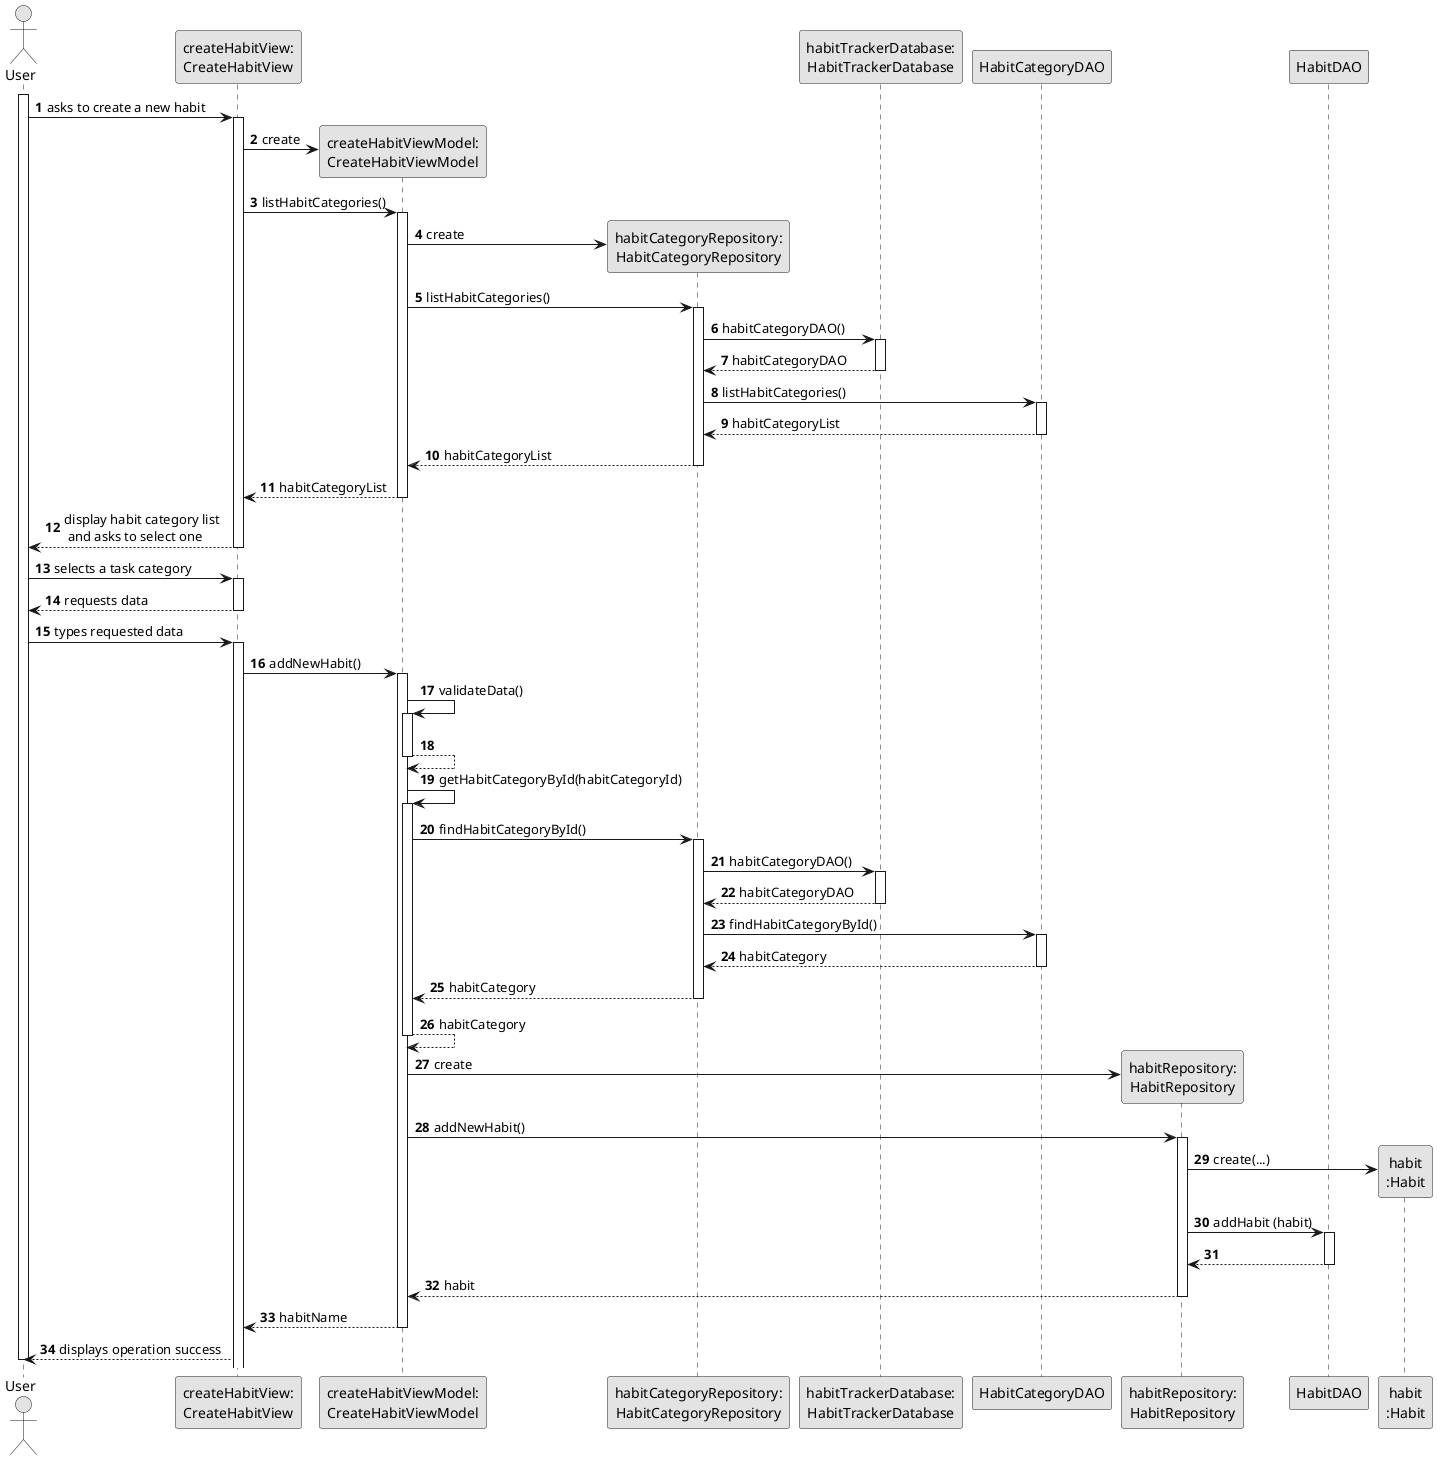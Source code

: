 @startuml
skinparam monochrome true
skinparam packageStyle rectangle
skinparam shadowing false

autonumber

actor "User"
participant "createHabitView:\nCreateHabitView" as View
participant "createHabitViewModel:\nCreateHabitViewModel" as ViewModel
participant "habitCategoryRepository:\nHabitCategoryRepository" as HabitCategoryRepository
participant "habitTrackerDatabase:\nHabitTrackerDatabase" as Database
participant "HabitCategoryDAO" as HabitCategoryDAO
participant "habitRepository:\nHabitRepository" as HabitRepository
participant "HabitDAO" as HabitDAO
participant "habit\n:Habit" as Habit

activate User

    User -> View : asks to create a new habit
    activate View

        View -> ViewModel** : create

        View -> ViewModel : listHabitCategories()
            activate ViewModel

                ViewModel -> HabitCategoryRepository** : create

                ViewModel -> HabitCategoryRepository : listHabitCategories()
                activate HabitCategoryRepository

                    HabitCategoryRepository -> Database: habitCategoryDAO()
                    activate Database

                        Database --> HabitCategoryRepository: habitCategoryDAO
                     deactivate Database

                    HabitCategoryRepository -> HabitCategoryDAO: listHabitCategories()
                    activate HabitCategoryDAO

                        HabitCategoryDAO --> HabitCategoryRepository: habitCategoryList
                    deactivate HabitCategoryDAO

                    HabitCategoryRepository --> ViewModel: habitCategoryList
                deactivate HabitCategoryRepository

                ViewModel --> View : habitCategoryList
            deactivate ViewModel

            View --> User : display habit category list\n and asks to select one
        deactivate View

    User -> View : selects a task category
    activate View

        View --> User : requests data
    deactivate View

    User -> View : types requested data
    activate View

        View -> ViewModel : addNewHabit()
        activate ViewModel

            ViewModel -> ViewModel: validateData()
            activate ViewModel

                ViewModel --> ViewModel
            deactivate ViewModel

            ViewModel -> ViewModel : getHabitCategoryById(habitCategoryId)
            activate ViewModel

                ViewModel -> HabitCategoryRepository : findHabitCategoryById()
                activate HabitCategoryRepository

                    HabitCategoryRepository -> Database: habitCategoryDAO()
                    activate Database

                        Database --> HabitCategoryRepository: habitCategoryDAO
                     deactivate Database

                    HabitCategoryRepository -> HabitCategoryDAO: findHabitCategoryById()
                    activate HabitCategoryDAO

                        HabitCategoryDAO --> HabitCategoryRepository: habitCategory
                    deactivate HabitCategoryDAO

                    HabitCategoryRepository --> ViewModel: habitCategory
                deactivate HabitCategoryRepository

                ViewModel --> ViewModel: habitCategory
            deactivate ViewModel

            ViewModel -> HabitRepository** : create
            ViewModel -> HabitRepository: addNewHabit()
            activate HabitRepository
                HabitRepository -> Habit**: create(...)
                HabitRepository -> HabitDAO: addHabit (habit)
                activate HabitDAO

                    HabitDAO --> HabitRepository
                deactivate HabitDAO

                HabitRepository --> ViewModel: habit
            deactivate HabitRepository

        ViewModel --> View: habitName
    deactivate ViewModel

    View --> User: displays operation success
deactivate User

@enduml